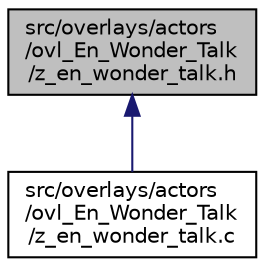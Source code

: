 digraph "src/overlays/actors/ovl_En_Wonder_Talk/z_en_wonder_talk.h"
{
 // LATEX_PDF_SIZE
  edge [fontname="Helvetica",fontsize="10",labelfontname="Helvetica",labelfontsize="10"];
  node [fontname="Helvetica",fontsize="10",shape=record];
  Node1 [label="src/overlays/actors\l/ovl_En_Wonder_Talk\l/z_en_wonder_talk.h",height=0.2,width=0.4,color="black", fillcolor="grey75", style="filled", fontcolor="black",tooltip=" "];
  Node1 -> Node2 [dir="back",color="midnightblue",fontsize="10",style="solid",fontname="Helvetica"];
  Node2 [label="src/overlays/actors\l/ovl_En_Wonder_Talk\l/z_en_wonder_talk.c",height=0.2,width=0.4,color="black", fillcolor="white", style="filled",URL="$d7/d45/z__en__wonder__talk_8c.html",tooltip=" "];
}
